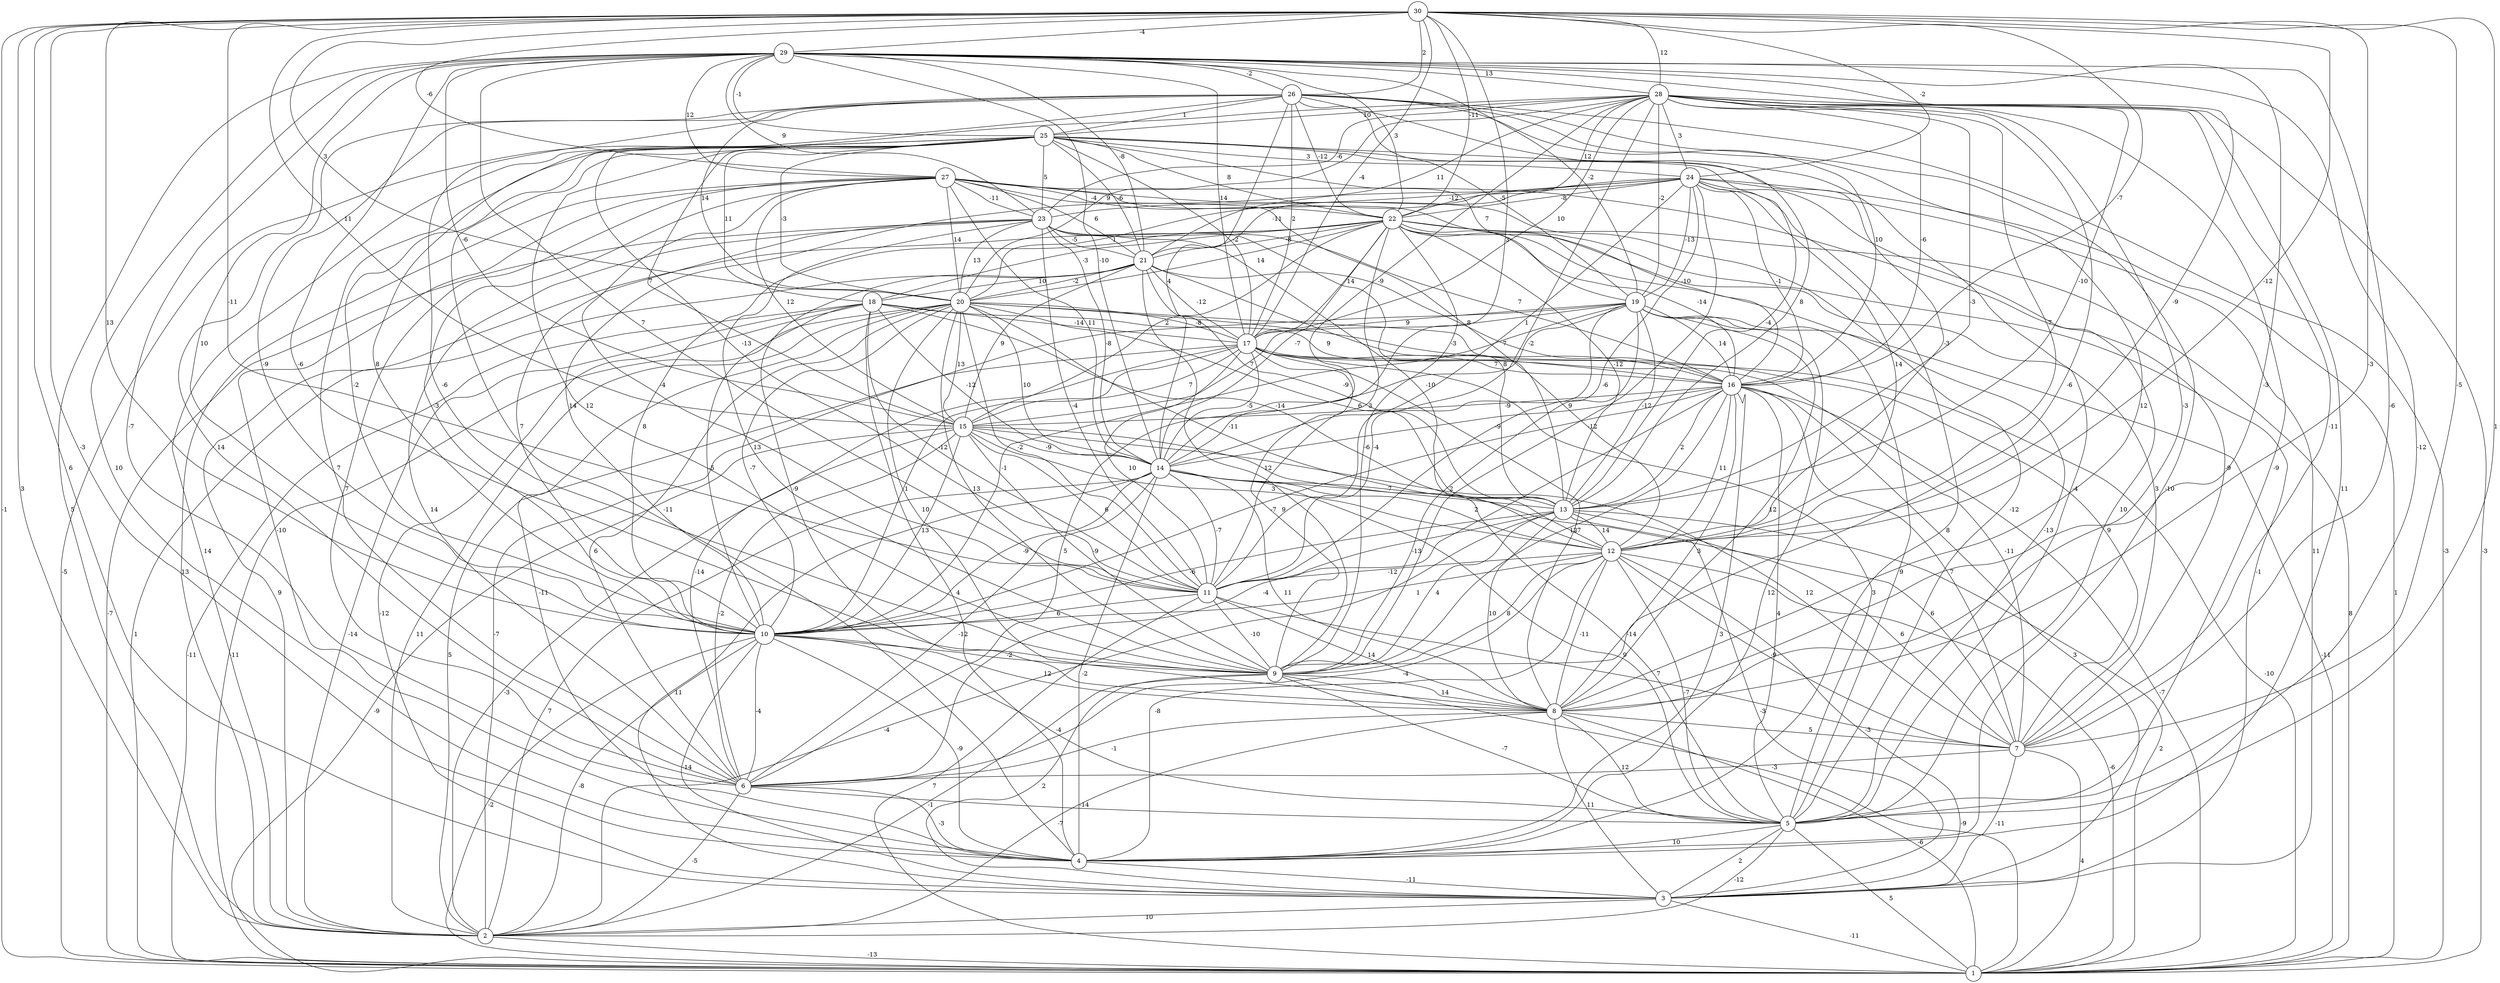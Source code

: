 graph { 
	 fontname="Helvetica,Arial,sans-serif" 
	 node [shape = circle]; 
	 30 -- 1 [label = "-1"];
	 30 -- 2 [label = "3"];
	 30 -- 3 [label = "6"];
	 30 -- 4 [label = "-3"];
	 30 -- 5 [label = "1"];
	 30 -- 7 [label = "-5"];
	 30 -- 8 [label = "-3"];
	 30 -- 10 [label = "13"];
	 30 -- 11 [label = "-11"];
	 30 -- 12 [label = "-12"];
	 30 -- 14 [label = "3"];
	 30 -- 15 [label = "11"];
	 30 -- 16 [label = "-7"];
	 30 -- 17 [label = "-4"];
	 30 -- 20 [label = "3"];
	 30 -- 22 [label = "-11"];
	 30 -- 24 [label = "-2"];
	 30 -- 26 [label = "2"];
	 30 -- 27 [label = "-6"];
	 30 -- 28 [label = "12"];
	 30 -- 29 [label = "-4"];
	 29 -- 2 [label = "5"];
	 29 -- 4 [label = "10"];
	 29 -- 5 [label = "-12"];
	 29 -- 6 [label = "-7"];
	 29 -- 7 [label = "-6"];
	 29 -- 8 [label = "-3"];
	 29 -- 9 [label = "-6"];
	 29 -- 10 [label = "10"];
	 29 -- 11 [label = "7"];
	 29 -- 12 [label = "-9"];
	 29 -- 13 [label = "-10"];
	 29 -- 14 [label = "-10"];
	 29 -- 15 [label = "-6"];
	 29 -- 17 [label = "14"];
	 29 -- 19 [label = "-2"];
	 29 -- 21 [label = "-8"];
	 29 -- 22 [label = "3"];
	 29 -- 23 [label = "9"];
	 29 -- 25 [label = "-1"];
	 29 -- 26 [label = "-2"];
	 29 -- 27 [label = "12"];
	 29 -- 28 [label = "13"];
	 28 -- 1 [label = "-3"];
	 28 -- 4 [label = "11"];
	 28 -- 5 [label = "-9"];
	 28 -- 7 [label = "-11"];
	 28 -- 8 [label = "-3"];
	 28 -- 9 [label = "-6"];
	 28 -- 10 [label = "8"];
	 28 -- 11 [label = "-2"];
	 28 -- 12 [label = "7"];
	 28 -- 13 [label = "-3"];
	 28 -- 14 [label = "-9"];
	 28 -- 16 [label = "-6"];
	 28 -- 17 [label = "10"];
	 28 -- 19 [label = "-2"];
	 28 -- 20 [label = "9"];
	 28 -- 21 [label = "11"];
	 28 -- 22 [label = "12"];
	 28 -- 23 [label = "-6"];
	 28 -- 24 [label = "3"];
	 28 -- 25 [label = "10"];
	 27 -- 2 [label = "13"];
	 27 -- 4 [label = "-10"];
	 27 -- 5 [label = "-12"];
	 27 -- 6 [label = "7"];
	 27 -- 7 [label = "-9"];
	 27 -- 10 [label = "-3"];
	 27 -- 11 [label = "-4"];
	 27 -- 13 [label = "7"];
	 27 -- 14 [label = "11"];
	 27 -- 15 [label = "12"];
	 27 -- 16 [label = "-10"];
	 27 -- 20 [label = "14"];
	 27 -- 21 [label = "6"];
	 27 -- 22 [label = "-4"];
	 27 -- 23 [label = "-11"];
	 26 -- 1 [label = "-3"];
	 26 -- 4 [label = "-10"];
	 26 -- 6 [label = "14"];
	 26 -- 8 [label = "12"];
	 26 -- 9 [label = "-6"];
	 26 -- 10 [label = "-9"];
	 26 -- 11 [label = "-13"];
	 26 -- 13 [label = "8"];
	 26 -- 14 [label = "4"];
	 26 -- 16 [label = "10"];
	 26 -- 17 [label = "2"];
	 26 -- 19 [label = "-5"];
	 26 -- 20 [label = "14"];
	 26 -- 22 [label = "-12"];
	 26 -- 25 [label = "1"];
	 25 -- 1 [label = "-5"];
	 25 -- 2 [label = "14"];
	 25 -- 4 [label = "-11"];
	 25 -- 5 [label = "-4"];
	 25 -- 6 [label = "7"];
	 25 -- 9 [label = "12"];
	 25 -- 10 [label = "-2"];
	 25 -- 12 [label = "-3"];
	 25 -- 13 [label = "-4"];
	 25 -- 15 [label = "7"];
	 25 -- 17 [label = "-2"];
	 25 -- 18 [label = "11"];
	 25 -- 19 [label = "7"];
	 25 -- 20 [label = "-3"];
	 25 -- 21 [label = "-6"];
	 25 -- 22 [label = "8"];
	 25 -- 23 [label = "5"];
	 25 -- 24 [label = "3"];
	 24 -- 1 [label = "1"];
	 24 -- 3 [label = "11"];
	 24 -- 4 [label = "8"];
	 24 -- 5 [label = "10"];
	 24 -- 9 [label = "-12"];
	 24 -- 10 [label = "14"];
	 24 -- 11 [label = "-6"];
	 24 -- 12 [label = "14"];
	 24 -- 14 [label = "1"];
	 24 -- 16 [label = "-1"];
	 24 -- 19 [label = "-13"];
	 24 -- 20 [label = "1"];
	 24 -- 21 [label = "-11"];
	 24 -- 22 [label = "-8"];
	 24 -- 23 [label = "-12"];
	 23 -- 1 [label = "-7"];
	 23 -- 6 [label = "14"];
	 23 -- 9 [label = "13"];
	 23 -- 10 [label = "7"];
	 23 -- 11 [label = "-4"];
	 23 -- 12 [label = "-10"];
	 23 -- 13 [label = "8"];
	 23 -- 14 [label = "-8"];
	 23 -- 16 [label = "7"];
	 23 -- 20 [label = "13"];
	 23 -- 21 [label = "-5"];
	 22 -- 1 [label = "8"];
	 22 -- 2 [label = "9"];
	 22 -- 3 [label = "-1"];
	 22 -- 5 [label = "-13"];
	 22 -- 7 [label = "3"];
	 22 -- 9 [label = "-6"];
	 22 -- 10 [label = "8"];
	 22 -- 11 [label = "3"];
	 22 -- 13 [label = "-12"];
	 22 -- 14 [label = "-7"];
	 22 -- 15 [label = "2"];
	 22 -- 16 [label = "-14"];
	 22 -- 17 [label = "14"];
	 22 -- 18 [label = "-3"];
	 22 -- 20 [label = "14"];
	 22 -- 21 [label = "-8"];
	 21 -- 1 [label = "1"];
	 21 -- 8 [label = "-9"];
	 21 -- 9 [label = "12"];
	 21 -- 12 [label = "9"];
	 21 -- 13 [label = "-9"];
	 21 -- 15 [label = "9"];
	 21 -- 16 [label = "8"];
	 21 -- 17 [label = "-12"];
	 21 -- 18 [label = "10"];
	 21 -- 20 [label = "-2"];
	 20 -- 1 [label = "-11"];
	 20 -- 2 [label = "11"];
	 20 -- 4 [label = "-11"];
	 20 -- 6 [label = "6"];
	 20 -- 7 [label = "9"];
	 20 -- 8 [label = "10"];
	 20 -- 9 [label = "13"];
	 20 -- 10 [label = "-7"];
	 20 -- 11 [label = "-2"];
	 20 -- 12 [label = "-11"];
	 20 -- 13 [label = "6"];
	 20 -- 14 [label = "10"];
	 20 -- 15 [label = "13"];
	 20 -- 16 [label = "-3"];
	 20 -- 17 [label = "-8"];
	 19 -- 1 [label = "-11"];
	 19 -- 2 [label = "-7"];
	 19 -- 4 [label = "12"];
	 19 -- 5 [label = "9"];
	 19 -- 6 [label = "5"];
	 19 -- 8 [label = "12"];
	 19 -- 9 [label = "2"];
	 19 -- 10 [label = "-1"];
	 19 -- 11 [label = "-4"];
	 19 -- 13 [label = "-12"];
	 19 -- 15 [label = "7"];
	 19 -- 16 [label = "14"];
	 19 -- 17 [label = "9"];
	 18 -- 1 [label = "-11"];
	 18 -- 2 [label = "-14"];
	 18 -- 3 [label = "-12"];
	 18 -- 4 [label = "4"];
	 18 -- 10 [label = "-5"];
	 18 -- 11 [label = "-12"];
	 18 -- 13 [label = "-14"];
	 18 -- 14 [label = "-12"];
	 18 -- 16 [label = "9"];
	 18 -- 17 [label = "-14"];
	 17 -- 1 [label = "-10"];
	 17 -- 2 [label = "5"];
	 17 -- 5 [label = "3"];
	 17 -- 6 [label = "-14"];
	 17 -- 7 [label = "-11"];
	 17 -- 8 [label = "-7"];
	 17 -- 9 [label = "9"];
	 17 -- 10 [label = "1"];
	 17 -- 11 [label = "10"];
	 17 -- 14 [label = "-5"];
	 17 -- 15 [label = "7"];
	 17 -- 16 [label = "7"];
	 16 -- 1 [label = "-7"];
	 16 -- 3 [label = "3"];
	 16 -- 4 [label = "3"];
	 16 -- 5 [label = "4"];
	 16 -- 6 [label = "-4"];
	 16 -- 7 [label = "7"];
	 16 -- 8 [label = "3"];
	 16 -- 9 [label = "12"];
	 16 -- 10 [label = "-7"];
	 16 -- 12 [label = "11"];
	 16 -- 13 [label = "2"];
	 16 -- 14 [label = "-9"];
	 16 -- 15 [label = "-9"];
	 15 -- 1 [label = "-9"];
	 15 -- 2 [label = "-3"];
	 15 -- 5 [label = "-14"];
	 15 -- 6 [label = "-2"];
	 15 -- 7 [label = "12"];
	 15 -- 9 [label = "-9"];
	 15 -- 10 [label = "13"];
	 15 -- 11 [label = "6"];
	 15 -- 12 [label = "3"];
	 15 -- 14 [label = "-9"];
	 14 -- 2 [label = "7"];
	 14 -- 3 [label = "11"];
	 14 -- 4 [label = "-2"];
	 14 -- 5 [label = "9"];
	 14 -- 6 [label = "-12"];
	 14 -- 7 [label = "6"];
	 14 -- 8 [label = "11"];
	 14 -- 10 [label = "-9"];
	 14 -- 11 [label = "-7"];
	 14 -- 12 [label = "2"];
	 14 -- 13 [label = "-7"];
	 13 -- 1 [label = "2"];
	 13 -- 2 [label = "-4"];
	 13 -- 3 [label = "-3"];
	 13 -- 7 [label = "6"];
	 13 -- 8 [label = "10"];
	 13 -- 9 [label = "4"];
	 13 -- 10 [label = "-6"];
	 13 -- 11 [label = "-13"];
	 13 -- 12 [label = "14"];
	 12 -- 1 [label = "-6"];
	 12 -- 3 [label = "-3"];
	 12 -- 4 [label = "-8"];
	 12 -- 5 [label = "-7"];
	 12 -- 6 [label = "-4"];
	 12 -- 7 [label = "-9"];
	 12 -- 8 [label = "-11"];
	 12 -- 9 [label = "8"];
	 12 -- 10 [label = "1"];
	 12 -- 11 [label = "-12"];
	 11 -- 1 [label = "7"];
	 11 -- 7 [label = "7"];
	 11 -- 8 [label = "14"];
	 11 -- 9 [label = "-10"];
	 11 -- 10 [label = "6"];
	 10 -- 1 [label = "-2"];
	 10 -- 2 [label = "-8"];
	 10 -- 3 [label = "-14"];
	 10 -- 4 [label = "-9"];
	 10 -- 5 [label = "-4"];
	 10 -- 6 [label = "-4"];
	 10 -- 8 [label = "12"];
	 10 -- 9 [label = "-2"];
	 9 -- 1 [label = "-9"];
	 9 -- 2 [label = "-1"];
	 9 -- 3 [label = "2"];
	 9 -- 5 [label = "-7"];
	 9 -- 8 [label = "14"];
	 8 -- 1 [label = "-6"];
	 8 -- 2 [label = "-7"];
	 8 -- 3 [label = "11"];
	 8 -- 5 [label = "12"];
	 8 -- 6 [label = "-1"];
	 8 -- 7 [label = "5"];
	 7 -- 1 [label = "4"];
	 7 -- 3 [label = "-11"];
	 7 -- 6 [label = "-3"];
	 6 -- 2 [label = "-5"];
	 6 -- 4 [label = "-3"];
	 6 -- 5 [label = "-14"];
	 5 -- 1 [label = "5"];
	 5 -- 2 [label = "-12"];
	 5 -- 3 [label = "2"];
	 5 -- 4 [label = "10"];
	 4 -- 3 [label = "-11"];
	 3 -- 1 [label = "-11"];
	 3 -- 2 [label = "10"];
	 2 -- 1 [label = "-13"];
	 1;
	 2;
	 3;
	 4;
	 5;
	 6;
	 7;
	 8;
	 9;
	 10;
	 11;
	 12;
	 13;
	 14;
	 15;
	 16;
	 17;
	 18;
	 19;
	 20;
	 21;
	 22;
	 23;
	 24;
	 25;
	 26;
	 27;
	 28;
	 29;
	 30;
}
